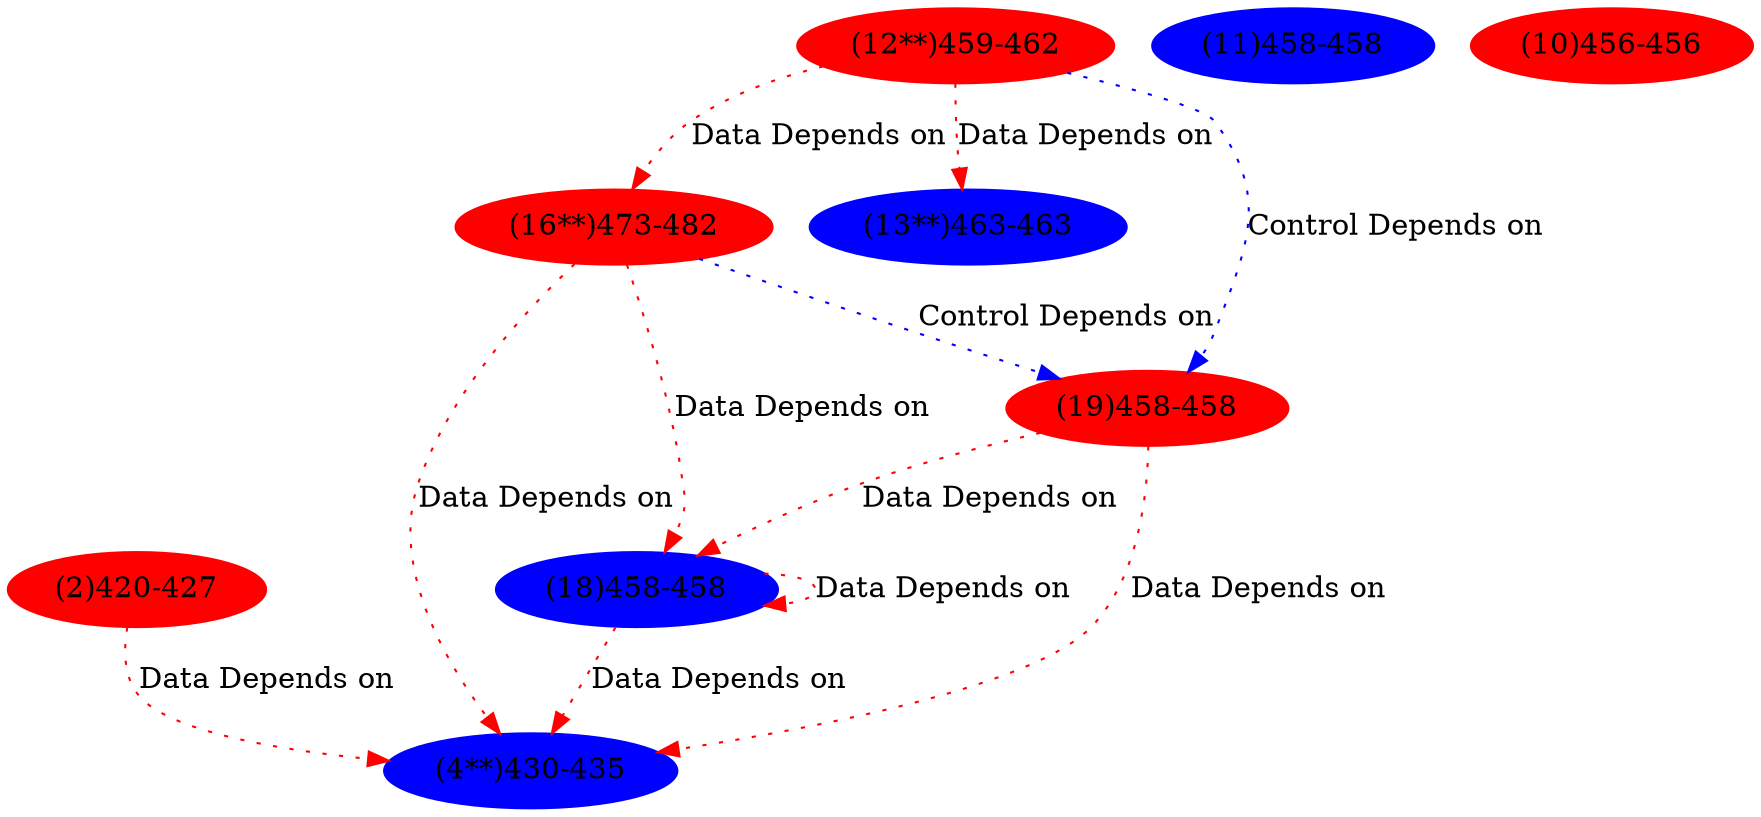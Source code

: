 digraph "" { 
16[ label="(16**)473-482",color=red,style=filled];
16[ label="(16**)473-482",color=red,style=filled];
16[ label="(16**)473-482",color=red,style=filled];
16[ label="(16**)473-482",color=red,style=filled];
16[ label="(16**)473-482",color=red,style=filled];
16[ label="(16**)473-482",color=red,style=filled];
16[ label="(16**)473-482",color=red,style=filled];
13[ label="(13**)463-463",color=blue,style=filled];
12[ label="(12**)459-462",color=red,style=filled];
12[ label="(12**)459-462",color=red,style=filled];
12[ label="(12**)459-462",color=red,style=filled];
12[ label="(12**)459-462",color=red,style=filled];
19[ label="(19)458-458",color=red,style=filled];
18[ label="(18)458-458",color=blue,style=filled];
11[ label="(11)458-458",color=blue,style=filled];
10[ label="(10)456-456",color=red,style=filled];
4[ label="(4**)430-435",color=blue,style=filled];
4[ label="(4**)430-435",color=blue,style=filled];
4[ label="(4**)430-435",color=blue,style=filled];
4[ label="(4**)430-435",color=blue,style=filled];
2[ label="(2)420-427",color=red,style=filled];
2[ label="(2)420-427",color=red,style=filled];
2[ label="(2)420-427",color=red,style=filled];
2[ label="(2)420-427",color=red,style=filled];
4[ label="(4**)430-435",color=blue,style=filled];
4[ label="(4**)430-435",color=blue,style=filled];
16[ label="(16**)473-482",color=red,style=filled];
2[ label="(2)420-427",color=red,style=filled];
16[ label="(16**)473-482",color=red,style=filled];
2[ label="(2)420-427",color=red,style=filled];
2[ label="(2)420-427",color=red,style=filled];
16[ label="(16**)473-482",color=red,style=filled];
2[ label="(2)420-427",color=red,style=filled];
16->4[ color="red" label="Data Depends on" style = dotted ];
16->19[ color="blue" label="Control Depends on" style = dotted ];
16->18[ color="red" label="Data Depends on" style = dotted ];
2->4[ color="red" label="Data Depends on" style = dotted ];
19->4[ color="red" label="Data Depends on" style = dotted ];
19->18[ color="red" label="Data Depends on" style = dotted ];
18->18[ color="red" label="Data Depends on" style = dotted ];
18->4[ color="red" label="Data Depends on" style = dotted ];
12->13[ color="red" label="Data Depends on" style = dotted ];
12->19[ color="blue" label="Control Depends on" style = dotted ];
12->16[ color="red" label="Data Depends on" style = dotted ];
}
